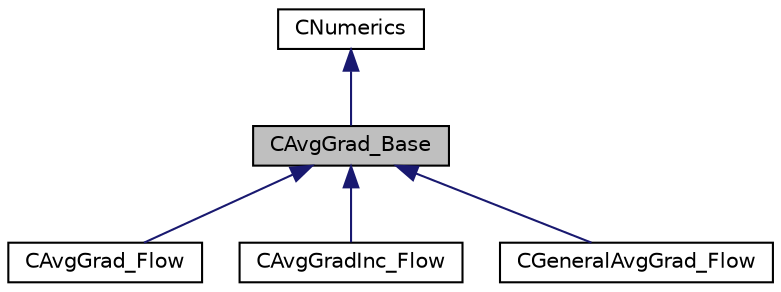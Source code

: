 digraph "CAvgGrad_Base"
{
 // LATEX_PDF_SIZE
  edge [fontname="Helvetica",fontsize="10",labelfontname="Helvetica",labelfontsize="10"];
  node [fontname="Helvetica",fontsize="10",shape=record];
  Node1 [label="CAvgGrad_Base",height=0.2,width=0.4,color="black", fillcolor="grey75", style="filled", fontcolor="black",tooltip="A base class for computing viscous terms using an average of gradients."];
  Node2 -> Node1 [dir="back",color="midnightblue",fontsize="10",style="solid",fontname="Helvetica"];
  Node2 [label="CNumerics",height=0.2,width=0.4,color="black", fillcolor="white", style="filled",URL="$classCNumerics.html",tooltip="Class for defining the numerical methods."];
  Node1 -> Node3 [dir="back",color="midnightblue",fontsize="10",style="solid",fontname="Helvetica"];
  Node3 [label="CAvgGrad_Flow",height=0.2,width=0.4,color="black", fillcolor="white", style="filled",URL="$classCAvgGrad__Flow.html",tooltip="Class for computing viscous term using the average of gradients."];
  Node1 -> Node4 [dir="back",color="midnightblue",fontsize="10",style="solid",fontname="Helvetica"];
  Node4 [label="CAvgGradInc_Flow",height=0.2,width=0.4,color="black", fillcolor="white", style="filled",URL="$classCAvgGradInc__Flow.html",tooltip="Class for computing viscous term using an average of gradients."];
  Node1 -> Node5 [dir="back",color="midnightblue",fontsize="10",style="solid",fontname="Helvetica"];
  Node5 [label="CGeneralAvgGrad_Flow",height=0.2,width=0.4,color="black", fillcolor="white", style="filled",URL="$classCGeneralAvgGrad__Flow.html",tooltip="Class for computing viscous term using the average of gradients."];
}

